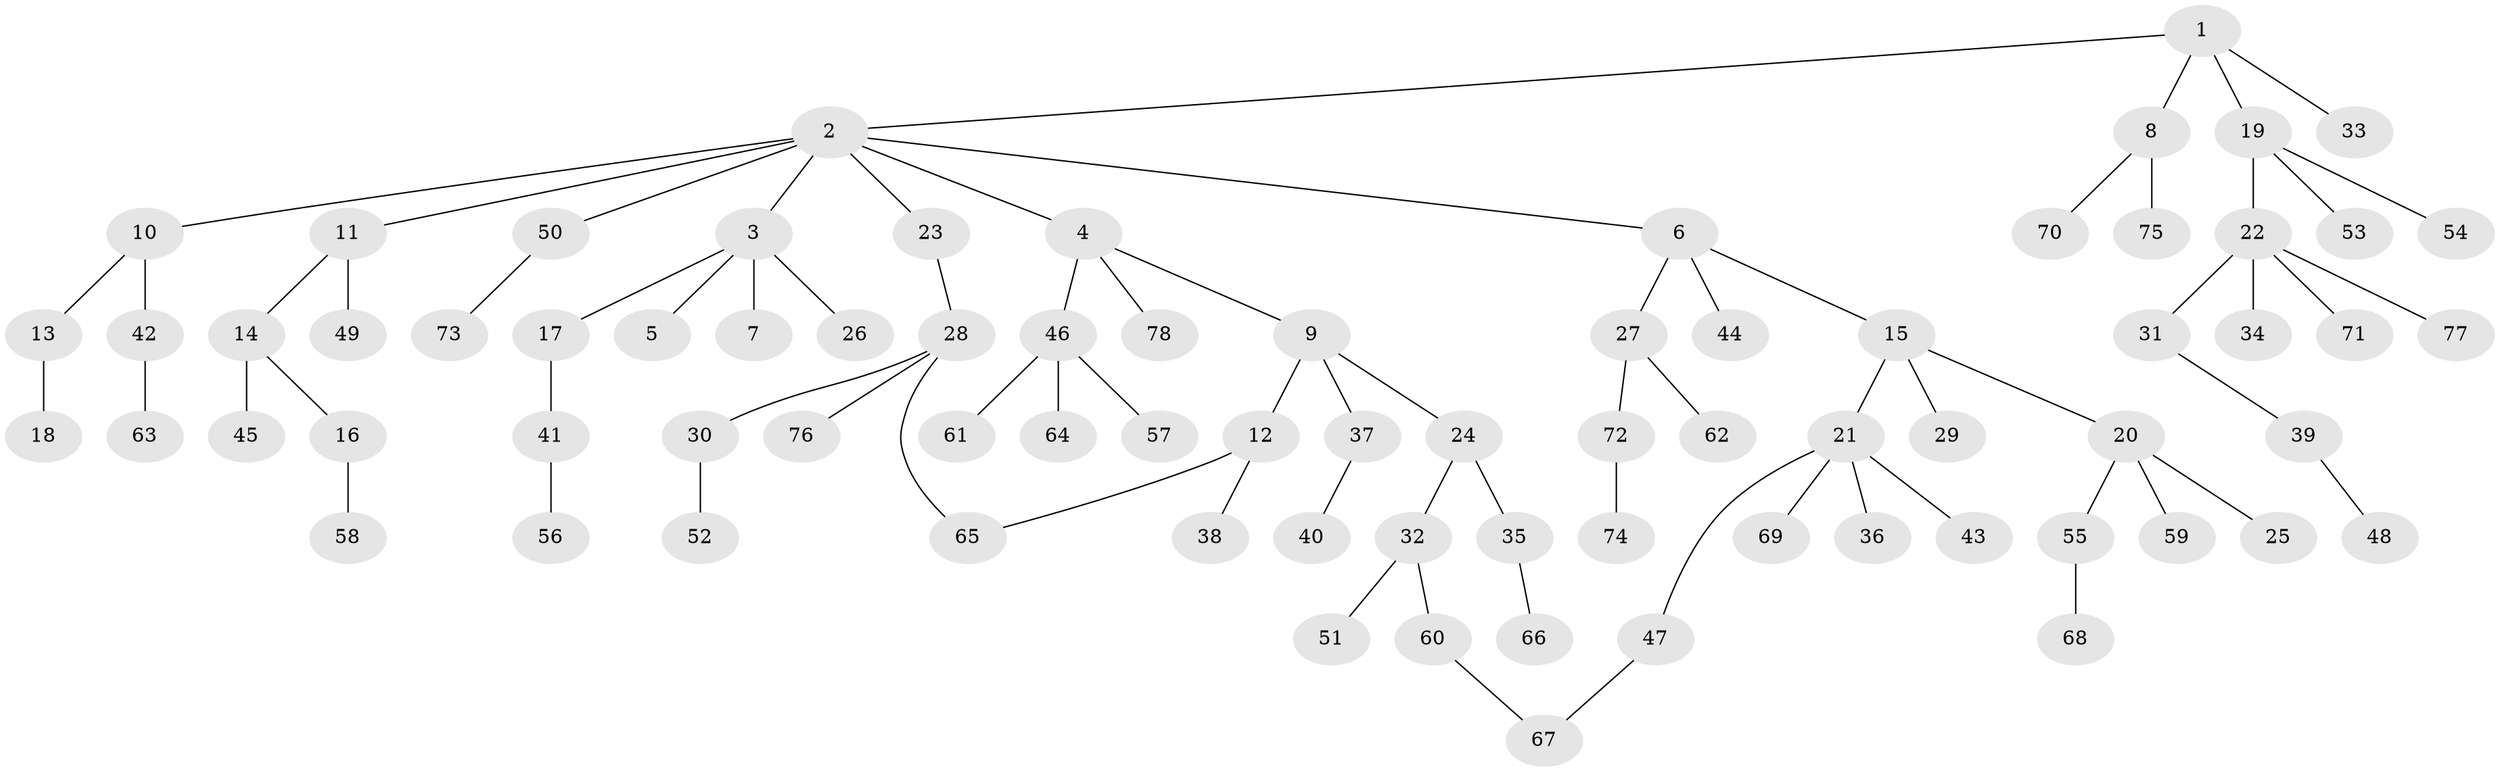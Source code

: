 // coarse degree distribution, {6: 0.037037037037037035, 8: 0.018518518518518517, 5: 0.07407407407407407, 3: 0.12962962962962962, 1: 0.6111111111111112, 2: 0.1111111111111111, 4: 0.018518518518518517}
// Generated by graph-tools (version 1.1) at 2025/51/02/27/25 19:51:40]
// undirected, 78 vertices, 79 edges
graph export_dot {
graph [start="1"]
  node [color=gray90,style=filled];
  1;
  2;
  3;
  4;
  5;
  6;
  7;
  8;
  9;
  10;
  11;
  12;
  13;
  14;
  15;
  16;
  17;
  18;
  19;
  20;
  21;
  22;
  23;
  24;
  25;
  26;
  27;
  28;
  29;
  30;
  31;
  32;
  33;
  34;
  35;
  36;
  37;
  38;
  39;
  40;
  41;
  42;
  43;
  44;
  45;
  46;
  47;
  48;
  49;
  50;
  51;
  52;
  53;
  54;
  55;
  56;
  57;
  58;
  59;
  60;
  61;
  62;
  63;
  64;
  65;
  66;
  67;
  68;
  69;
  70;
  71;
  72;
  73;
  74;
  75;
  76;
  77;
  78;
  1 -- 2;
  1 -- 8;
  1 -- 19;
  1 -- 33;
  2 -- 3;
  2 -- 4;
  2 -- 6;
  2 -- 10;
  2 -- 11;
  2 -- 23;
  2 -- 50;
  3 -- 5;
  3 -- 7;
  3 -- 17;
  3 -- 26;
  4 -- 9;
  4 -- 46;
  4 -- 78;
  6 -- 15;
  6 -- 27;
  6 -- 44;
  8 -- 70;
  8 -- 75;
  9 -- 12;
  9 -- 24;
  9 -- 37;
  10 -- 13;
  10 -- 42;
  11 -- 14;
  11 -- 49;
  12 -- 38;
  12 -- 65;
  13 -- 18;
  14 -- 16;
  14 -- 45;
  15 -- 20;
  15 -- 21;
  15 -- 29;
  16 -- 58;
  17 -- 41;
  19 -- 22;
  19 -- 53;
  19 -- 54;
  20 -- 25;
  20 -- 55;
  20 -- 59;
  21 -- 36;
  21 -- 43;
  21 -- 47;
  21 -- 69;
  22 -- 31;
  22 -- 34;
  22 -- 71;
  22 -- 77;
  23 -- 28;
  24 -- 32;
  24 -- 35;
  27 -- 62;
  27 -- 72;
  28 -- 30;
  28 -- 65;
  28 -- 76;
  30 -- 52;
  31 -- 39;
  32 -- 51;
  32 -- 60;
  35 -- 66;
  37 -- 40;
  39 -- 48;
  41 -- 56;
  42 -- 63;
  46 -- 57;
  46 -- 61;
  46 -- 64;
  47 -- 67;
  50 -- 73;
  55 -- 68;
  60 -- 67;
  72 -- 74;
}
